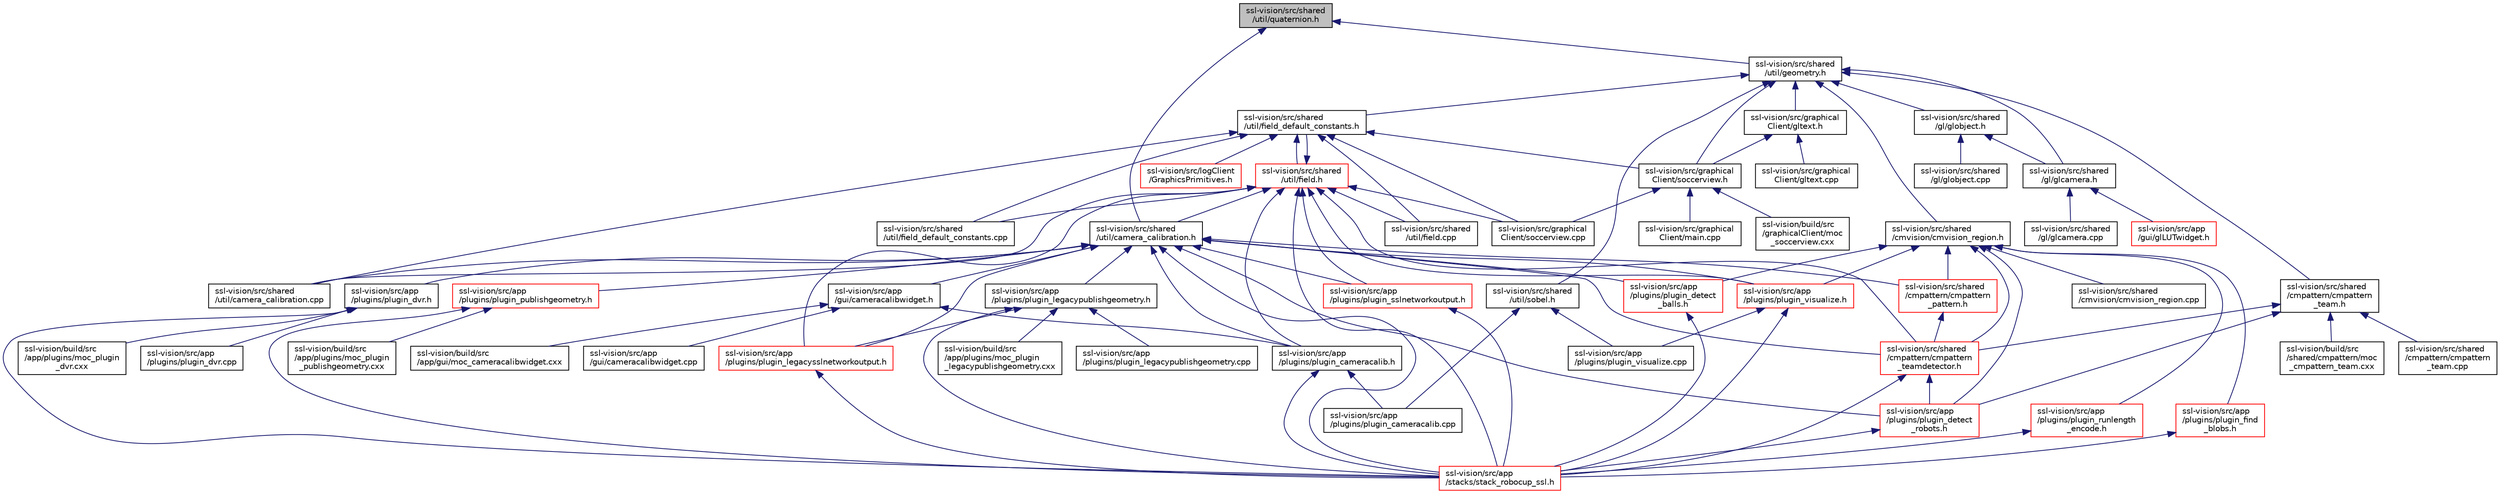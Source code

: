 digraph "ssl-vision/src/shared/util/quaternion.h"
{
 // INTERACTIVE_SVG=YES
  edge [fontname="Helvetica",fontsize="10",labelfontname="Helvetica",labelfontsize="10"];
  node [fontname="Helvetica",fontsize="10",shape=record];
  Node1 [label="ssl-vision/src/shared\l/util/quaternion.h",height=0.2,width=0.4,color="black", fillcolor="grey75", style="filled", fontcolor="black"];
  Node1 -> Node2 [dir="back",color="midnightblue",fontsize="10",style="solid",fontname="Helvetica"];
  Node2 [label="ssl-vision/src/shared\l/util/geometry.h",height=0.2,width=0.4,color="black", fillcolor="white", style="filled",URL="$d4/d67/geometry_8h.html",tooltip="Meta-header to include all significant geometry-related classes. "];
  Node2 -> Node3 [dir="back",color="midnightblue",fontsize="10",style="solid",fontname="Helvetica"];
  Node3 [label="ssl-vision/src/graphical\lClient/soccerview.h",height=0.2,width=0.4,color="black", fillcolor="white", style="filled",URL="$d1/da5/soccerview_8h.html",tooltip="C++ Interface: GLSoccerView. "];
  Node3 -> Node4 [dir="back",color="midnightblue",fontsize="10",style="solid",fontname="Helvetica"];
  Node4 [label="ssl-vision/build/src\l/graphicalClient/moc\l_soccerview.cxx",height=0.2,width=0.4,color="black", fillcolor="white", style="filled",URL="$d7/d3d/moc__soccerview_8cxx.html"];
  Node3 -> Node5 [dir="back",color="midnightblue",fontsize="10",style="solid",fontname="Helvetica"];
  Node5 [label="ssl-vision/src/graphical\lClient/main.cpp",height=0.2,width=0.4,color="black", fillcolor="white", style="filled",URL="$d5/daf/ssl-vision_2src_2graphical_client_2main_8cpp.html"];
  Node3 -> Node6 [dir="back",color="midnightblue",fontsize="10",style="solid",fontname="Helvetica"];
  Node6 [label="ssl-vision/src/graphical\lClient/soccerview.cpp",height=0.2,width=0.4,color="black", fillcolor="white", style="filled",URL="$d2/dfb/soccerview_8cpp.html",tooltip="C++ Implementation: GLSoccerView. "];
  Node2 -> Node7 [dir="back",color="midnightblue",fontsize="10",style="solid",fontname="Helvetica"];
  Node7 [label="ssl-vision/src/graphical\lClient/gltext.h",height=0.2,width=0.4,color="black", fillcolor="white", style="filled",URL="$df/d7d/gltext_8h.html",tooltip="C++ Implementation: GLText. "];
  Node7 -> Node3 [dir="back",color="midnightblue",fontsize="10",style="solid",fontname="Helvetica"];
  Node7 -> Node8 [dir="back",color="midnightblue",fontsize="10",style="solid",fontname="Helvetica"];
  Node8 [label="ssl-vision/src/graphical\lClient/gltext.cpp",height=0.2,width=0.4,color="black", fillcolor="white", style="filled",URL="$dd/da7/gltext_8cpp.html"];
  Node2 -> Node9 [dir="back",color="midnightblue",fontsize="10",style="solid",fontname="Helvetica"];
  Node9 [label="ssl-vision/src/shared\l/cmpattern/cmpattern\l_team.h",height=0.2,width=0.4,color="black", fillcolor="white", style="filled",URL="$de/d0b/cmpattern__team_8h.html",tooltip="C++ Interface: team. "];
  Node9 -> Node10 [dir="back",color="midnightblue",fontsize="10",style="solid",fontname="Helvetica"];
  Node10 [label="ssl-vision/build/src\l/shared/cmpattern/moc\l_cmpattern_team.cxx",height=0.2,width=0.4,color="black", fillcolor="white", style="filled",URL="$d1/d0a/moc__cmpattern__team_8cxx.html"];
  Node9 -> Node11 [dir="back",color="midnightblue",fontsize="10",style="solid",fontname="Helvetica"];
  Node11 [label="ssl-vision/src/shared\l/cmpattern/cmpattern\l_teamdetector.h",height=0.2,width=0.4,color="red", fillcolor="white", style="filled",URL="$dc/d90/cmpattern__teamdetector_8h.html",tooltip="C++ Interface: teamdetector. "];
  Node11 -> Node12 [dir="back",color="midnightblue",fontsize="10",style="solid",fontname="Helvetica"];
  Node12 [label="ssl-vision/src/app\l/stacks/stack_robocup_ssl.h",height=0.2,width=0.4,color="red", fillcolor="white", style="filled",URL="$d1/d92/stack__robocup__ssl_8h.html",tooltip="C++ Interface: stack_robocup_ssl. "];
  Node11 -> Node13 [dir="back",color="midnightblue",fontsize="10",style="solid",fontname="Helvetica"];
  Node13 [label="ssl-vision/src/app\l/plugins/plugin_detect\l_robots.h",height=0.2,width=0.4,color="red", fillcolor="white", style="filled",URL="$d6/d37/plugin__detect__robots_8h.html",tooltip="C++ Interface: plugin_detect_robots. "];
  Node13 -> Node12 [dir="back",color="midnightblue",fontsize="10",style="solid",fontname="Helvetica"];
  Node9 -> Node13 [dir="back",color="midnightblue",fontsize="10",style="solid",fontname="Helvetica"];
  Node9 -> Node14 [dir="back",color="midnightblue",fontsize="10",style="solid",fontname="Helvetica"];
  Node14 [label="ssl-vision/src/shared\l/cmpattern/cmpattern\l_team.cpp",height=0.2,width=0.4,color="black", fillcolor="white", style="filled",URL="$d8/d42/cmpattern__team_8cpp.html",tooltip="C++ Implementation: team. "];
  Node2 -> Node15 [dir="back",color="midnightblue",fontsize="10",style="solid",fontname="Helvetica"];
  Node15 [label="ssl-vision/src/shared\l/util/field_default_constants.h",height=0.2,width=0.4,color="black", fillcolor="white", style="filled",URL="$d6/d69/field__default__constants_8h.html",tooltip="Definition of field dimensions. "];
  Node15 -> Node3 [dir="back",color="midnightblue",fontsize="10",style="solid",fontname="Helvetica"];
  Node15 -> Node16 [dir="back",color="midnightblue",fontsize="10",style="solid",fontname="Helvetica"];
  Node16 [label="ssl-vision/src/logClient\l/GraphicsPrimitives.h",height=0.2,width=0.4,color="red", fillcolor="white", style="filled",URL="$d5/d2b/_graphics_primitives_8h.html"];
  Node15 -> Node17 [dir="back",color="midnightblue",fontsize="10",style="solid",fontname="Helvetica"];
  Node17 [label="ssl-vision/src/shared\l/util/field.h",height=0.2,width=0.4,color="red", fillcolor="white", style="filled",URL="$d5/d5a/field_8h.html",tooltip="Definition of field dimensions. "];
  Node17 -> Node12 [dir="back",color="midnightblue",fontsize="10",style="solid",fontname="Helvetica"];
  Node17 -> Node11 [dir="back",color="midnightblue",fontsize="10",style="solid",fontname="Helvetica"];
  Node17 -> Node15 [dir="back",color="midnightblue",fontsize="10",style="solid",fontname="Helvetica"];
  Node17 -> Node18 [dir="back",color="midnightblue",fontsize="10",style="solid",fontname="Helvetica"];
  Node18 [label="ssl-vision/src/app\l/plugins/plugin_cameracalib.h",height=0.2,width=0.4,color="black", fillcolor="white", style="filled",URL="$da/d18/plugin__cameracalib_8h.html",tooltip="C++ Interface: plugin_cameracalib. "];
  Node18 -> Node12 [dir="back",color="midnightblue",fontsize="10",style="solid",fontname="Helvetica"];
  Node18 -> Node19 [dir="back",color="midnightblue",fontsize="10",style="solid",fontname="Helvetica"];
  Node19 [label="ssl-vision/src/app\l/plugins/plugin_cameracalib.cpp",height=0.2,width=0.4,color="black", fillcolor="white", style="filled",URL="$dd/d74/plugin__cameracalib_8cpp.html",tooltip="C++ Implementation: plugin_cameracalib. "];
  Node17 -> Node20 [dir="back",color="midnightblue",fontsize="10",style="solid",fontname="Helvetica"];
  Node20 [label="ssl-vision/src/app\l/plugins/plugin_legacysslnetworkoutput.h",height=0.2,width=0.4,color="red", fillcolor="white", style="filled",URL="$d9/db9/plugin__legacysslnetworkoutput_8h.html",tooltip="C++ Interface: plugin_legacysslnetworkoutput. "];
  Node20 -> Node12 [dir="back",color="midnightblue",fontsize="10",style="solid",fontname="Helvetica"];
  Node17 -> Node21 [dir="back",color="midnightblue",fontsize="10",style="solid",fontname="Helvetica"];
  Node21 [label="ssl-vision/src/app\l/plugins/plugin_sslnetworkoutput.h",height=0.2,width=0.4,color="red", fillcolor="white", style="filled",URL="$de/d28/plugin__sslnetworkoutput_8h.html",tooltip="C++ Interface: plugin_sslnetworkoutput. "];
  Node21 -> Node12 [dir="back",color="midnightblue",fontsize="10",style="solid",fontname="Helvetica"];
  Node17 -> Node22 [dir="back",color="midnightblue",fontsize="10",style="solid",fontname="Helvetica"];
  Node22 [label="ssl-vision/src/app\l/plugins/plugin_visualize.h",height=0.2,width=0.4,color="red", fillcolor="white", style="filled",URL="$d6/dde/plugin__visualize_8h.html",tooltip="C++ Interface: plugin_visualize. "];
  Node22 -> Node12 [dir="back",color="midnightblue",fontsize="10",style="solid",fontname="Helvetica"];
  Node22 -> Node23 [dir="back",color="midnightblue",fontsize="10",style="solid",fontname="Helvetica"];
  Node23 [label="ssl-vision/src/app\l/plugins/plugin_visualize.cpp",height=0.2,width=0.4,color="black", fillcolor="white", style="filled",URL="$d5/d52/plugin__visualize_8cpp.html",tooltip="C++ Implementation: plugin_visualize. "];
  Node17 -> Node6 [dir="back",color="midnightblue",fontsize="10",style="solid",fontname="Helvetica"];
  Node17 -> Node24 [dir="back",color="midnightblue",fontsize="10",style="solid",fontname="Helvetica"];
  Node24 [label="ssl-vision/src/shared\l/util/camera_calibration.h",height=0.2,width=0.4,color="black", fillcolor="white", style="filled",URL="$d1/d2a/camera__calibration_8h.html",tooltip="Datatypes for camera parameters, functions for perspective transformations. "];
  Node24 -> Node25 [dir="back",color="midnightblue",fontsize="10",style="solid",fontname="Helvetica"];
  Node25 [label="ssl-vision/src/app\l/gui/cameracalibwidget.h",height=0.2,width=0.4,color="black", fillcolor="white", style="filled",URL="$dc/d19/cameracalibwidget_8h.html",tooltip="C++ Interface: CameraCalibrationWidget. "];
  Node25 -> Node26 [dir="back",color="midnightblue",fontsize="10",style="solid",fontname="Helvetica"];
  Node26 [label="ssl-vision/build/src\l/app/gui/moc_cameracalibwidget.cxx",height=0.2,width=0.4,color="black", fillcolor="white", style="filled",URL="$d8/dd3/moc__cameracalibwidget_8cxx.html"];
  Node25 -> Node27 [dir="back",color="midnightblue",fontsize="10",style="solid",fontname="Helvetica"];
  Node27 [label="ssl-vision/src/app\l/gui/cameracalibwidget.cpp",height=0.2,width=0.4,color="black", fillcolor="white", style="filled",URL="$da/df7/cameracalibwidget_8cpp.html"];
  Node25 -> Node18 [dir="back",color="midnightblue",fontsize="10",style="solid",fontname="Helvetica"];
  Node24 -> Node28 [dir="back",color="midnightblue",fontsize="10",style="solid",fontname="Helvetica"];
  Node28 [label="ssl-vision/src/app\l/plugins/plugin_dvr.h",height=0.2,width=0.4,color="black", fillcolor="white", style="filled",URL="$d1/df0/plugin__dvr_8h.html",tooltip="C++ Interface: plugin_dvr. "];
  Node28 -> Node29 [dir="back",color="midnightblue",fontsize="10",style="solid",fontname="Helvetica"];
  Node29 [label="ssl-vision/build/src\l/app/plugins/moc_plugin\l_dvr.cxx",height=0.2,width=0.4,color="black", fillcolor="white", style="filled",URL="$d3/dfa/moc__plugin__dvr_8cxx.html"];
  Node28 -> Node12 [dir="back",color="midnightblue",fontsize="10",style="solid",fontname="Helvetica"];
  Node28 -> Node30 [dir="back",color="midnightblue",fontsize="10",style="solid",fontname="Helvetica"];
  Node30 [label="ssl-vision/src/app\l/plugins/plugin_dvr.cpp",height=0.2,width=0.4,color="black", fillcolor="white", style="filled",URL="$d5/d9e/plugin__dvr_8cpp.html",tooltip="C++ Implementation: plugin_dvr. "];
  Node24 -> Node31 [dir="back",color="midnightblue",fontsize="10",style="solid",fontname="Helvetica"];
  Node31 [label="ssl-vision/src/app\l/plugins/plugin_legacypublishgeometry.h",height=0.2,width=0.4,color="black", fillcolor="white", style="filled",URL="$d7/db2/plugin__legacypublishgeometry_8h.html",tooltip="C++ Interface: plugin_legacypublishgeometry. "];
  Node31 -> Node32 [dir="back",color="midnightblue",fontsize="10",style="solid",fontname="Helvetica"];
  Node32 [label="ssl-vision/build/src\l/app/plugins/moc_plugin\l_legacypublishgeometry.cxx",height=0.2,width=0.4,color="black", fillcolor="white", style="filled",URL="$d1/de1/moc__plugin__legacypublishgeometry_8cxx.html"];
  Node31 -> Node12 [dir="back",color="midnightblue",fontsize="10",style="solid",fontname="Helvetica"];
  Node31 -> Node33 [dir="back",color="midnightblue",fontsize="10",style="solid",fontname="Helvetica"];
  Node33 [label="ssl-vision/src/app\l/plugins/plugin_legacypublishgeometry.cpp",height=0.2,width=0.4,color="black", fillcolor="white", style="filled",URL="$d8/d71/plugin__legacypublishgeometry_8cpp.html",tooltip="C++ Implementation: plugin_legacypublishgeometry. "];
  Node31 -> Node20 [dir="back",color="midnightblue",fontsize="10",style="solid",fontname="Helvetica"];
  Node24 -> Node34 [dir="back",color="midnightblue",fontsize="10",style="solid",fontname="Helvetica"];
  Node34 [label="ssl-vision/src/app\l/plugins/plugin_publishgeometry.h",height=0.2,width=0.4,color="red", fillcolor="white", style="filled",URL="$d8/d45/plugin__publishgeometry_8h.html",tooltip="C++ Interface: plugin_publishgeometry. "];
  Node34 -> Node35 [dir="back",color="midnightblue",fontsize="10",style="solid",fontname="Helvetica"];
  Node35 [label="ssl-vision/build/src\l/app/plugins/moc_plugin\l_publishgeometry.cxx",height=0.2,width=0.4,color="black", fillcolor="white", style="filled",URL="$df/d81/moc__plugin__publishgeometry_8cxx.html"];
  Node34 -> Node12 [dir="back",color="midnightblue",fontsize="10",style="solid",fontname="Helvetica"];
  Node24 -> Node12 [dir="back",color="midnightblue",fontsize="10",style="solid",fontname="Helvetica"];
  Node24 -> Node36 [dir="back",color="midnightblue",fontsize="10",style="solid",fontname="Helvetica"];
  Node36 [label="ssl-vision/src/shared\l/cmpattern/cmpattern\l_pattern.h",height=0.2,width=0.4,color="red", fillcolor="white", style="filled",URL="$de/dec/cmpattern__pattern_8h.html",tooltip="C++ Interface: pattern. "];
  Node36 -> Node11 [dir="back",color="midnightblue",fontsize="10",style="solid",fontname="Helvetica"];
  Node24 -> Node11 [dir="back",color="midnightblue",fontsize="10",style="solid",fontname="Helvetica"];
  Node24 -> Node18 [dir="back",color="midnightblue",fontsize="10",style="solid",fontname="Helvetica"];
  Node24 -> Node37 [dir="back",color="midnightblue",fontsize="10",style="solid",fontname="Helvetica"];
  Node37 [label="ssl-vision/src/app\l/plugins/plugin_detect\l_balls.h",height=0.2,width=0.4,color="red", fillcolor="white", style="filled",URL="$d6/d39/plugin__detect__balls_8h.html",tooltip="C++ Interface: plugin_detect_balls. "];
  Node37 -> Node12 [dir="back",color="midnightblue",fontsize="10",style="solid",fontname="Helvetica"];
  Node24 -> Node13 [dir="back",color="midnightblue",fontsize="10",style="solid",fontname="Helvetica"];
  Node24 -> Node20 [dir="back",color="midnightblue",fontsize="10",style="solid",fontname="Helvetica"];
  Node24 -> Node21 [dir="back",color="midnightblue",fontsize="10",style="solid",fontname="Helvetica"];
  Node24 -> Node22 [dir="back",color="midnightblue",fontsize="10",style="solid",fontname="Helvetica"];
  Node24 -> Node38 [dir="back",color="midnightblue",fontsize="10",style="solid",fontname="Helvetica"];
  Node38 [label="ssl-vision/src/shared\l/util/camera_calibration.cpp",height=0.2,width=0.4,color="black", fillcolor="white", style="filled",URL="$da/d13/camera__calibration_8cpp.html"];
  Node17 -> Node38 [dir="back",color="midnightblue",fontsize="10",style="solid",fontname="Helvetica"];
  Node17 -> Node39 [dir="back",color="midnightblue",fontsize="10",style="solid",fontname="Helvetica"];
  Node39 [label="ssl-vision/src/shared\l/util/field.cpp",height=0.2,width=0.4,color="black", fillcolor="white", style="filled",URL="$d4/dd0/field_8cpp.html",tooltip="Field markings management. "];
  Node17 -> Node40 [dir="back",color="midnightblue",fontsize="10",style="solid",fontname="Helvetica"];
  Node40 [label="ssl-vision/src/shared\l/util/field_default_constants.cpp",height=0.2,width=0.4,color="black", fillcolor="white", style="filled",URL="$de/de1/field__default__constants_8cpp.html"];
  Node15 -> Node6 [dir="back",color="midnightblue",fontsize="10",style="solid",fontname="Helvetica"];
  Node15 -> Node38 [dir="back",color="midnightblue",fontsize="10",style="solid",fontname="Helvetica"];
  Node15 -> Node39 [dir="back",color="midnightblue",fontsize="10",style="solid",fontname="Helvetica"];
  Node15 -> Node40 [dir="back",color="midnightblue",fontsize="10",style="solid",fontname="Helvetica"];
  Node2 -> Node41 [dir="back",color="midnightblue",fontsize="10",style="solid",fontname="Helvetica"];
  Node41 [label="ssl-vision/src/shared\l/cmvision/cmvision_region.h",height=0.2,width=0.4,color="black", fillcolor="white", style="filled",URL="$d4/df1/cmvision__region_8h.html",tooltip="C++ Interface: cmvision_region. "];
  Node41 -> Node36 [dir="back",color="midnightblue",fontsize="10",style="solid",fontname="Helvetica"];
  Node41 -> Node11 [dir="back",color="midnightblue",fontsize="10",style="solid",fontname="Helvetica"];
  Node41 -> Node37 [dir="back",color="midnightblue",fontsize="10",style="solid",fontname="Helvetica"];
  Node41 -> Node13 [dir="back",color="midnightblue",fontsize="10",style="solid",fontname="Helvetica"];
  Node41 -> Node42 [dir="back",color="midnightblue",fontsize="10",style="solid",fontname="Helvetica"];
  Node42 [label="ssl-vision/src/app\l/plugins/plugin_find\l_blobs.h",height=0.2,width=0.4,color="red", fillcolor="white", style="filled",URL="$d3/d30/plugin__find__blobs_8h.html",tooltip="C++ Interface: plugin_find_blobs. "];
  Node42 -> Node12 [dir="back",color="midnightblue",fontsize="10",style="solid",fontname="Helvetica"];
  Node41 -> Node43 [dir="back",color="midnightblue",fontsize="10",style="solid",fontname="Helvetica"];
  Node43 [label="ssl-vision/src/app\l/plugins/plugin_runlength\l_encode.h",height=0.2,width=0.4,color="red", fillcolor="white", style="filled",URL="$d6/d61/plugin__runlength__encode_8h.html",tooltip="C++ Interface: plugin_runlength_encode. "];
  Node43 -> Node12 [dir="back",color="midnightblue",fontsize="10",style="solid",fontname="Helvetica"];
  Node41 -> Node22 [dir="back",color="midnightblue",fontsize="10",style="solid",fontname="Helvetica"];
  Node41 -> Node44 [dir="back",color="midnightblue",fontsize="10",style="solid",fontname="Helvetica"];
  Node44 [label="ssl-vision/src/shared\l/cmvision/cmvision_region.cpp",height=0.2,width=0.4,color="black", fillcolor="white", style="filled",URL="$d7/da1/cmvision__region_8cpp.html",tooltip="C++ Implementation: cmvision_region. "];
  Node2 -> Node45 [dir="back",color="midnightblue",fontsize="10",style="solid",fontname="Helvetica"];
  Node45 [label="ssl-vision/src/shared\l/gl/globject.h",height=0.2,width=0.4,color="black", fillcolor="white", style="filled",URL="$db/dfd/globject_8h.html",tooltip="C++ Interface: GLObject. "];
  Node45 -> Node46 [dir="back",color="midnightblue",fontsize="10",style="solid",fontname="Helvetica"];
  Node46 [label="ssl-vision/src/shared\l/gl/glcamera.h",height=0.2,width=0.4,color="black", fillcolor="white", style="filled",URL="$d1/dc6/glcamera_8h.html",tooltip="C++ Interface: GLCamera. "];
  Node46 -> Node47 [dir="back",color="midnightblue",fontsize="10",style="solid",fontname="Helvetica"];
  Node47 [label="ssl-vision/src/app\l/gui/glLUTwidget.h",height=0.2,width=0.4,color="red", fillcolor="white", style="filled",URL="$d7/da4/gl_l_u_twidget_8h.html",tooltip="C++ Interface: GLLUTWidget. "];
  Node46 -> Node48 [dir="back",color="midnightblue",fontsize="10",style="solid",fontname="Helvetica"];
  Node48 [label="ssl-vision/src/shared\l/gl/glcamera.cpp",height=0.2,width=0.4,color="black", fillcolor="white", style="filled",URL="$de/d48/glcamera_8cpp.html",tooltip="C++ Implementation: GLCamera. "];
  Node45 -> Node49 [dir="back",color="midnightblue",fontsize="10",style="solid",fontname="Helvetica"];
  Node49 [label="ssl-vision/src/shared\l/gl/globject.cpp",height=0.2,width=0.4,color="black", fillcolor="white", style="filled",URL="$d3/d14/globject_8cpp.html",tooltip="C++ Implementation: GLObject. "];
  Node2 -> Node46 [dir="back",color="midnightblue",fontsize="10",style="solid",fontname="Helvetica"];
  Node2 -> Node50 [dir="back",color="midnightblue",fontsize="10",style="solid",fontname="Helvetica"];
  Node50 [label="ssl-vision/src/shared\l/util/sobel.h",height=0.2,width=0.4,color="black", fillcolor="white", style="filled",URL="$d2/d47/sobel_8h.html",tooltip="Some functions for edge detection. "];
  Node50 -> Node19 [dir="back",color="midnightblue",fontsize="10",style="solid",fontname="Helvetica"];
  Node50 -> Node23 [dir="back",color="midnightblue",fontsize="10",style="solid",fontname="Helvetica"];
  Node1 -> Node24 [dir="back",color="midnightblue",fontsize="10",style="solid",fontname="Helvetica"];
}
